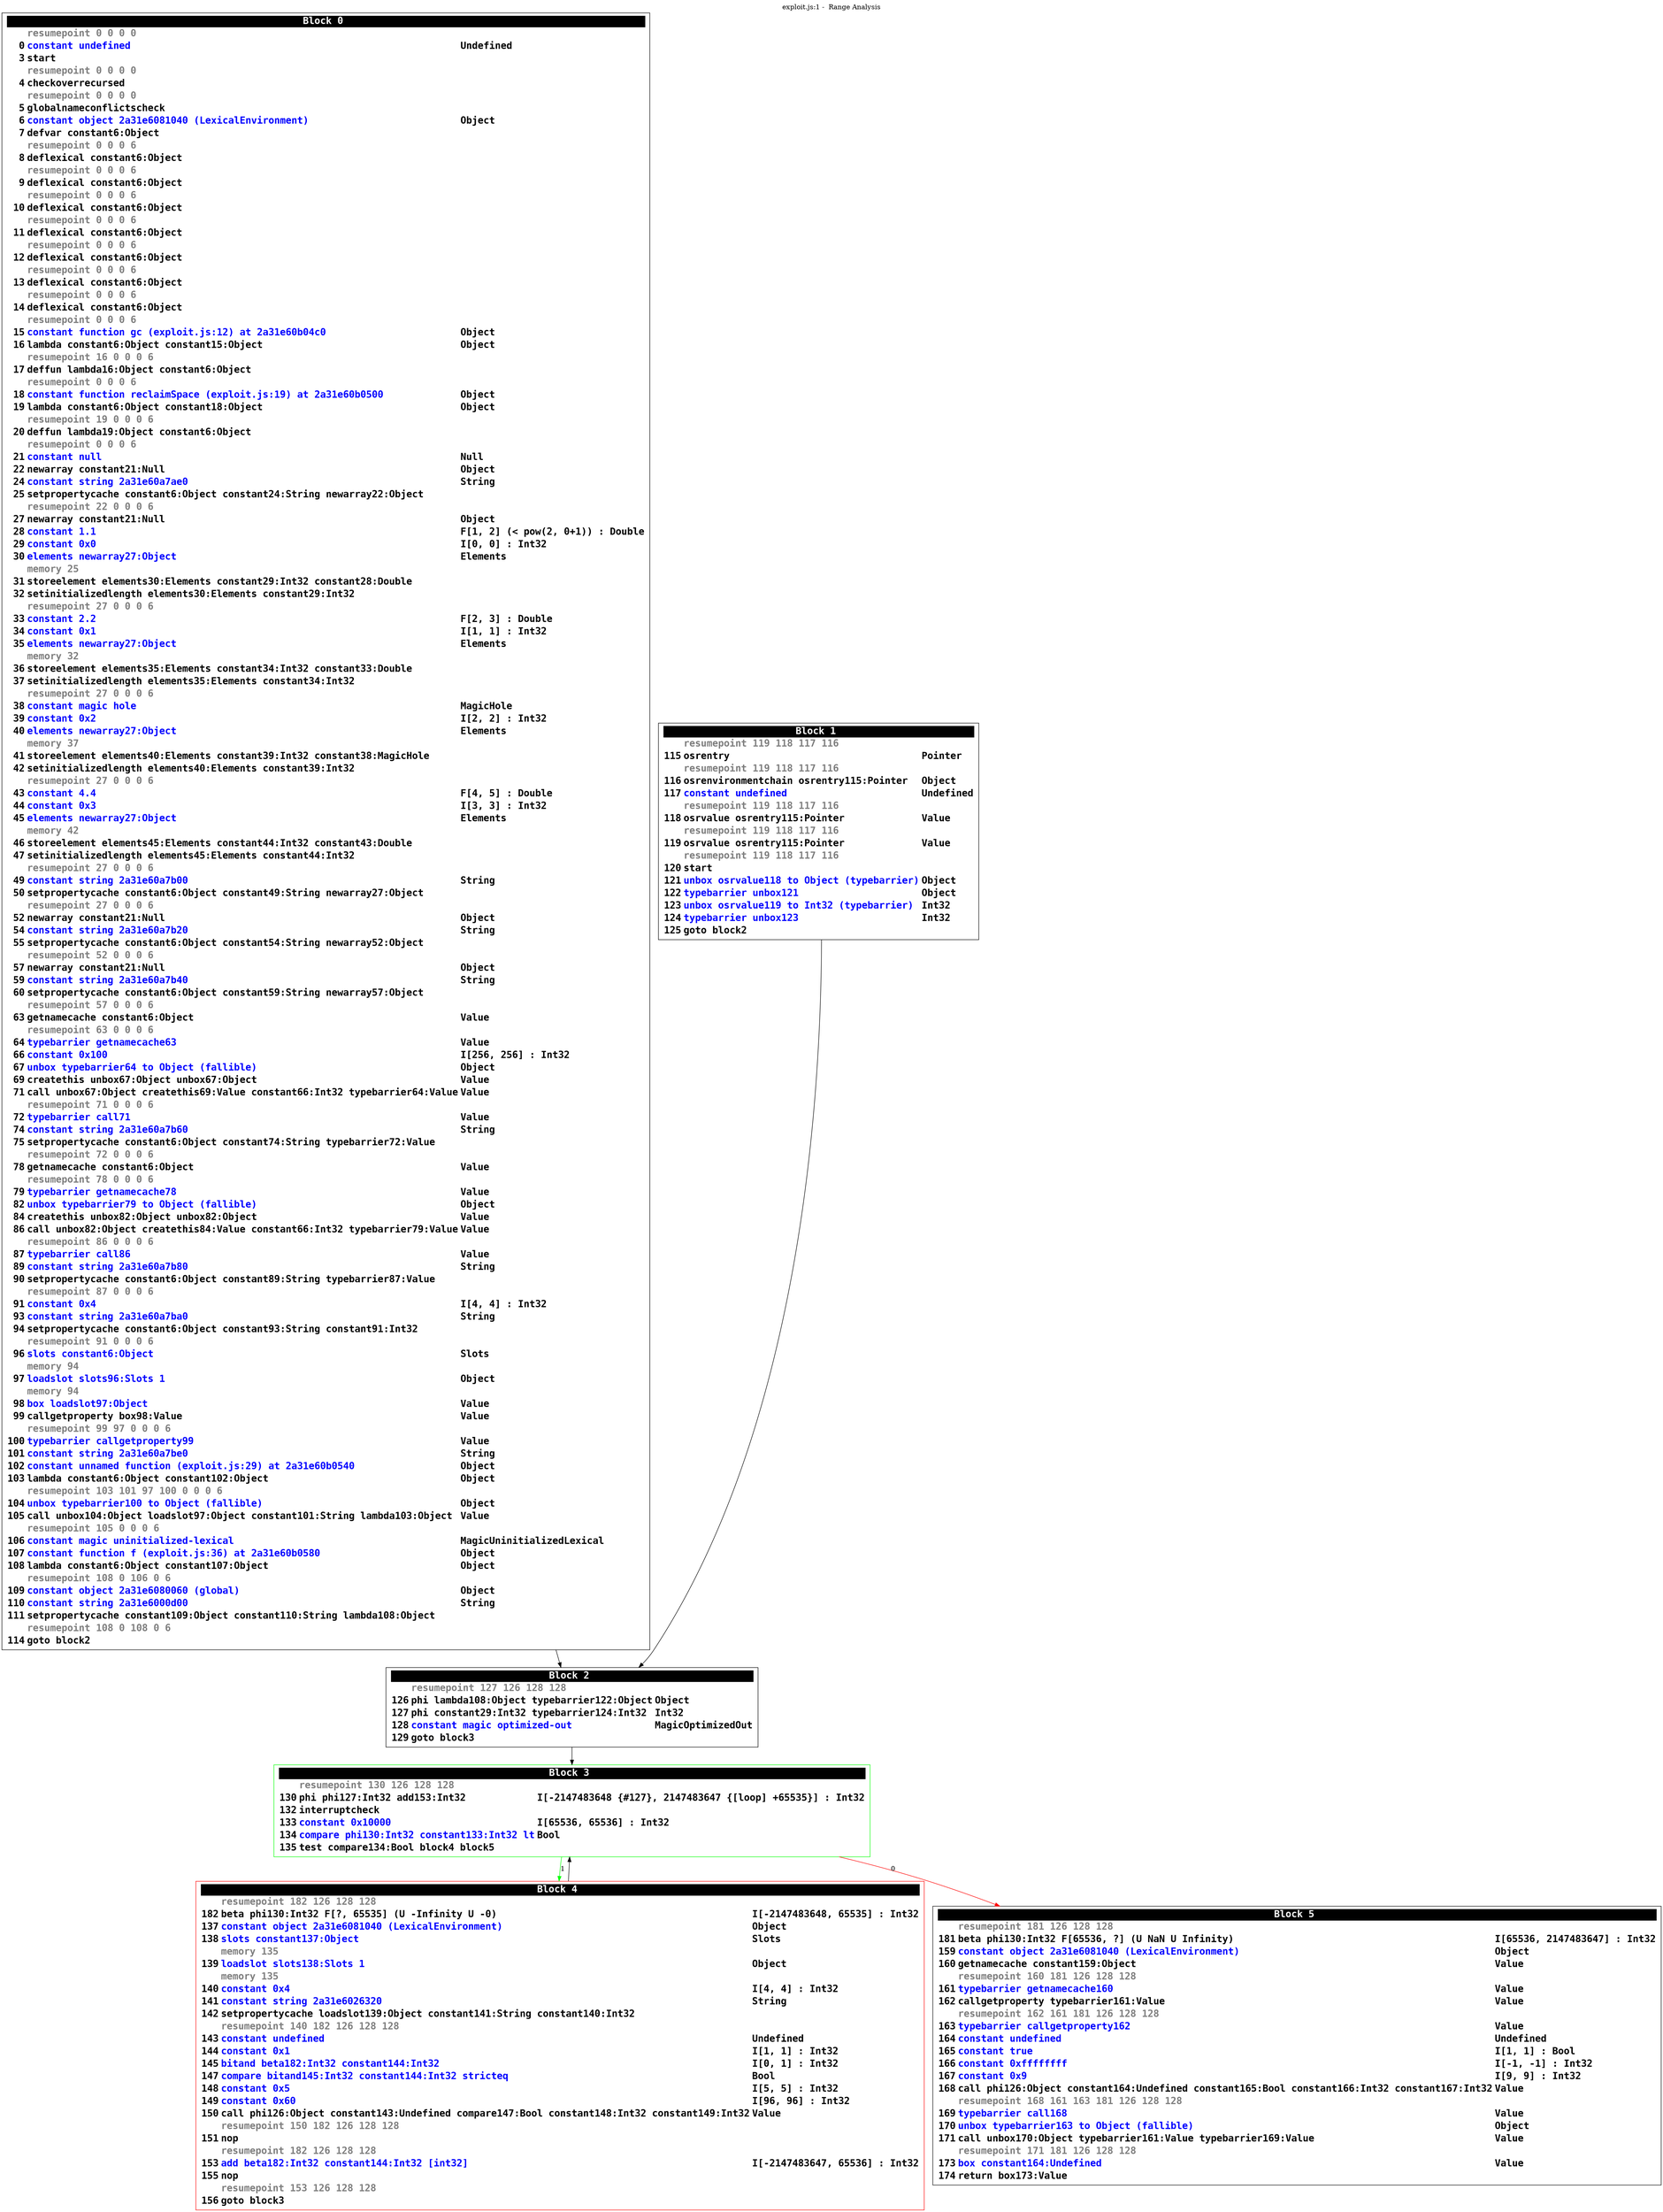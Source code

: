 digraph {
labelloc = t;
labelfontsize = 30;
label = "exploit.js:1 -  Range Analysis";
  rankdir=TB
  splines=true

  "Block0" [ shape=box fontsize=20 fontname="Consolas Bold" label=<<table border="0" cellborder="0" cellpadding="1"><tr><td align="center" bgcolor="black" colspan="3"><font color="white">Block 0 </font></td></tr><tr><td align="left"></td><td align="left"><font color="grey50">resumepoint 0 0 0 0 </font></td><td></td></tr><tr><td align="right" port="i0">0</td><td align="left"><font color="blue">constant undefined</font></td><td align="left">Undefined</td></tr><tr><td align="right" port="i3">3</td><td align="left">start</td></tr><tr><td align="left"></td><td align="left"><font color="grey50">resumepoint 0 0 0 0 </font></td><td></td></tr><tr><td align="right" port="i4">4</td><td align="left">checkoverrecursed</td></tr><tr><td align="left"></td><td align="left"><font color="grey50">resumepoint 0 0 0 0 </font></td><td></td></tr><tr><td align="right" port="i5">5</td><td align="left">globalnameconflictscheck</td></tr><tr><td align="right" port="i6">6</td><td align="left"><font color="blue">constant object 2a31e6081040 (LexicalEnvironment)</font></td><td align="left">Object</td></tr><tr><td align="right" port="i7">7</td><td align="left">defvar constant6:Object</td></tr><tr><td align="left"></td><td align="left"><font color="grey50">resumepoint 0 0 0 6 </font></td><td></td></tr><tr><td align="right" port="i8">8</td><td align="left">deflexical constant6:Object</td></tr><tr><td align="left"></td><td align="left"><font color="grey50">resumepoint 0 0 0 6 </font></td><td></td></tr><tr><td align="right" port="i9">9</td><td align="left">deflexical constant6:Object</td></tr><tr><td align="left"></td><td align="left"><font color="grey50">resumepoint 0 0 0 6 </font></td><td></td></tr><tr><td align="right" port="i10">10</td><td align="left">deflexical constant6:Object</td></tr><tr><td align="left"></td><td align="left"><font color="grey50">resumepoint 0 0 0 6 </font></td><td></td></tr><tr><td align="right" port="i11">11</td><td align="left">deflexical constant6:Object</td></tr><tr><td align="left"></td><td align="left"><font color="grey50">resumepoint 0 0 0 6 </font></td><td></td></tr><tr><td align="right" port="i12">12</td><td align="left">deflexical constant6:Object</td></tr><tr><td align="left"></td><td align="left"><font color="grey50">resumepoint 0 0 0 6 </font></td><td></td></tr><tr><td align="right" port="i13">13</td><td align="left">deflexical constant6:Object</td></tr><tr><td align="left"></td><td align="left"><font color="grey50">resumepoint 0 0 0 6 </font></td><td></td></tr><tr><td align="right" port="i14">14</td><td align="left">deflexical constant6:Object</td></tr><tr><td align="left"></td><td align="left"><font color="grey50">resumepoint 0 0 0 6 </font></td><td></td></tr><tr><td align="right" port="i15">15</td><td align="left"><font color="blue">constant function gc (exploit.js:12) at 2a31e60b04c0</font></td><td align="left">Object</td></tr><tr><td align="right" port="i16">16</td><td align="left">lambda constant6:Object constant15:Object</td><td align="left">Object</td></tr><tr><td align="left"></td><td align="left"><font color="grey50">resumepoint 16 0 0 0 6 </font></td><td></td></tr><tr><td align="right" port="i17">17</td><td align="left">deffun lambda16:Object constant6:Object</td></tr><tr><td align="left"></td><td align="left"><font color="grey50">resumepoint 0 0 0 6 </font></td><td></td></tr><tr><td align="right" port="i18">18</td><td align="left"><font color="blue">constant function reclaimSpace (exploit.js:19) at 2a31e60b0500</font></td><td align="left">Object</td></tr><tr><td align="right" port="i19">19</td><td align="left">lambda constant6:Object constant18:Object</td><td align="left">Object</td></tr><tr><td align="left"></td><td align="left"><font color="grey50">resumepoint 19 0 0 0 6 </font></td><td></td></tr><tr><td align="right" port="i20">20</td><td align="left">deffun lambda19:Object constant6:Object</td></tr><tr><td align="left"></td><td align="left"><font color="grey50">resumepoint 0 0 0 6 </font></td><td></td></tr><tr><td align="right" port="i21">21</td><td align="left"><font color="blue">constant null</font></td><td align="left">Null</td></tr><tr><td align="right" port="i22">22</td><td align="left">newarray constant21:Null</td><td align="left">Object</td></tr><tr><td align="right" port="i24">24</td><td align="left"><font color="blue">constant string 2a31e60a7ae0</font></td><td align="left">String</td></tr><tr><td align="right" port="i25">25</td><td align="left">setpropertycache constant6:Object constant24:String newarray22:Object</td></tr><tr><td align="left"></td><td align="left"><font color="grey50">resumepoint 22 0 0 0 6 </font></td><td></td></tr><tr><td align="right" port="i27">27</td><td align="left">newarray constant21:Null</td><td align="left">Object</td></tr><tr><td align="right" port="i28">28</td><td align="left"><font color="blue">constant 1.1</font></td><td align="left">F[1, 2] (&lt; pow(2, 0+1)) : Double</td></tr><tr><td align="right" port="i29">29</td><td align="left"><font color="blue">constant 0x0</font></td><td align="left">I[0, 0] : Int32</td></tr><tr><td align="right" port="i30">30</td><td align="left"><font color="blue">elements newarray27:Object</font></td><td align="left">Elements</td></tr><tr><td align="left"></td><td align="left"><font color="grey50">memory 25 </font></td><td></td></tr><tr><td align="right" port="i31">31</td><td align="left">storeelement elements30:Elements constant29:Int32 constant28:Double</td></tr><tr><td align="right" port="i32">32</td><td align="left">setinitializedlength elements30:Elements constant29:Int32</td></tr><tr><td align="left"></td><td align="left"><font color="grey50">resumepoint 27 0 0 0 6 </font></td><td></td></tr><tr><td align="right" port="i33">33</td><td align="left"><font color="blue">constant 2.2</font></td><td align="left">F[2, 3] : Double</td></tr><tr><td align="right" port="i34">34</td><td align="left"><font color="blue">constant 0x1</font></td><td align="left">I[1, 1] : Int32</td></tr><tr><td align="right" port="i35">35</td><td align="left"><font color="blue">elements newarray27:Object</font></td><td align="left">Elements</td></tr><tr><td align="left"></td><td align="left"><font color="grey50">memory 32 </font></td><td></td></tr><tr><td align="right" port="i36">36</td><td align="left">storeelement elements35:Elements constant34:Int32 constant33:Double</td></tr><tr><td align="right" port="i37">37</td><td align="left">setinitializedlength elements35:Elements constant34:Int32</td></tr><tr><td align="left"></td><td align="left"><font color="grey50">resumepoint 27 0 0 0 6 </font></td><td></td></tr><tr><td align="right" port="i38">38</td><td align="left"><font color="blue">constant magic hole</font></td><td align="left">MagicHole</td></tr><tr><td align="right" port="i39">39</td><td align="left"><font color="blue">constant 0x2</font></td><td align="left">I[2, 2] : Int32</td></tr><tr><td align="right" port="i40">40</td><td align="left"><font color="blue">elements newarray27:Object</font></td><td align="left">Elements</td></tr><tr><td align="left"></td><td align="left"><font color="grey50">memory 37 </font></td><td></td></tr><tr><td align="right" port="i41">41</td><td align="left">storeelement elements40:Elements constant39:Int32 constant38:MagicHole</td></tr><tr><td align="right" port="i42">42</td><td align="left">setinitializedlength elements40:Elements constant39:Int32</td></tr><tr><td align="left"></td><td align="left"><font color="grey50">resumepoint 27 0 0 0 6 </font></td><td></td></tr><tr><td align="right" port="i43">43</td><td align="left"><font color="blue">constant 4.4</font></td><td align="left">F[4, 5] : Double</td></tr><tr><td align="right" port="i44">44</td><td align="left"><font color="blue">constant 0x3</font></td><td align="left">I[3, 3] : Int32</td></tr><tr><td align="right" port="i45">45</td><td align="left"><font color="blue">elements newarray27:Object</font></td><td align="left">Elements</td></tr><tr><td align="left"></td><td align="left"><font color="grey50">memory 42 </font></td><td></td></tr><tr><td align="right" port="i46">46</td><td align="left">storeelement elements45:Elements constant44:Int32 constant43:Double</td></tr><tr><td align="right" port="i47">47</td><td align="left">setinitializedlength elements45:Elements constant44:Int32</td></tr><tr><td align="left"></td><td align="left"><font color="grey50">resumepoint 27 0 0 0 6 </font></td><td></td></tr><tr><td align="right" port="i49">49</td><td align="left"><font color="blue">constant string 2a31e60a7b00</font></td><td align="left">String</td></tr><tr><td align="right" port="i50">50</td><td align="left">setpropertycache constant6:Object constant49:String newarray27:Object</td></tr><tr><td align="left"></td><td align="left"><font color="grey50">resumepoint 27 0 0 0 6 </font></td><td></td></tr><tr><td align="right" port="i52">52</td><td align="left">newarray constant21:Null</td><td align="left">Object</td></tr><tr><td align="right" port="i54">54</td><td align="left"><font color="blue">constant string 2a31e60a7b20</font></td><td align="left">String</td></tr><tr><td align="right" port="i55">55</td><td align="left">setpropertycache constant6:Object constant54:String newarray52:Object</td></tr><tr><td align="left"></td><td align="left"><font color="grey50">resumepoint 52 0 0 0 6 </font></td><td></td></tr><tr><td align="right" port="i57">57</td><td align="left">newarray constant21:Null</td><td align="left">Object</td></tr><tr><td align="right" port="i59">59</td><td align="left"><font color="blue">constant string 2a31e60a7b40</font></td><td align="left">String</td></tr><tr><td align="right" port="i60">60</td><td align="left">setpropertycache constant6:Object constant59:String newarray57:Object</td></tr><tr><td align="left"></td><td align="left"><font color="grey50">resumepoint 57 0 0 0 6 </font></td><td></td></tr><tr><td align="right" port="i63">63</td><td align="left">getnamecache constant6:Object</td><td align="left">Value</td></tr><tr><td align="left"></td><td align="left"><font color="grey50">resumepoint 63 0 0 0 6 </font></td><td></td></tr><tr><td align="right" port="i64">64</td><td align="left"><font color="blue">typebarrier getnamecache63</font></td><td align="left">Value</td></tr><tr><td align="right" port="i66">66</td><td align="left"><font color="blue">constant 0x100</font></td><td align="left">I[256, 256] : Int32</td></tr><tr><td align="right" port="i67">67</td><td align="left"><font color="blue">unbox typebarrier64 to Object (fallible)</font></td><td align="left">Object</td></tr><tr><td align="right" port="i69">69</td><td align="left">createthis unbox67:Object unbox67:Object</td><td align="left">Value</td></tr><tr><td align="right" port="i71">71</td><td align="left">call unbox67:Object createthis69:Value constant66:Int32 typebarrier64:Value</td><td align="left">Value</td></tr><tr><td align="left"></td><td align="left"><font color="grey50">resumepoint 71 0 0 0 6 </font></td><td></td></tr><tr><td align="right" port="i72">72</td><td align="left"><font color="blue">typebarrier call71</font></td><td align="left">Value</td></tr><tr><td align="right" port="i74">74</td><td align="left"><font color="blue">constant string 2a31e60a7b60</font></td><td align="left">String</td></tr><tr><td align="right" port="i75">75</td><td align="left">setpropertycache constant6:Object constant74:String typebarrier72:Value</td></tr><tr><td align="left"></td><td align="left"><font color="grey50">resumepoint 72 0 0 0 6 </font></td><td></td></tr><tr><td align="right" port="i78">78</td><td align="left">getnamecache constant6:Object</td><td align="left">Value</td></tr><tr><td align="left"></td><td align="left"><font color="grey50">resumepoint 78 0 0 0 6 </font></td><td></td></tr><tr><td align="right" port="i79">79</td><td align="left"><font color="blue">typebarrier getnamecache78</font></td><td align="left">Value</td></tr><tr><td align="right" port="i82">82</td><td align="left"><font color="blue">unbox typebarrier79 to Object (fallible)</font></td><td align="left">Object</td></tr><tr><td align="right" port="i84">84</td><td align="left">createthis unbox82:Object unbox82:Object</td><td align="left">Value</td></tr><tr><td align="right" port="i86">86</td><td align="left">call unbox82:Object createthis84:Value constant66:Int32 typebarrier79:Value</td><td align="left">Value</td></tr><tr><td align="left"></td><td align="left"><font color="grey50">resumepoint 86 0 0 0 6 </font></td><td></td></tr><tr><td align="right" port="i87">87</td><td align="left"><font color="blue">typebarrier call86</font></td><td align="left">Value</td></tr><tr><td align="right" port="i89">89</td><td align="left"><font color="blue">constant string 2a31e60a7b80</font></td><td align="left">String</td></tr><tr><td align="right" port="i90">90</td><td align="left">setpropertycache constant6:Object constant89:String typebarrier87:Value</td></tr><tr><td align="left"></td><td align="left"><font color="grey50">resumepoint 87 0 0 0 6 </font></td><td></td></tr><tr><td align="right" port="i91">91</td><td align="left"><font color="blue">constant 0x4</font></td><td align="left">I[4, 4] : Int32</td></tr><tr><td align="right" port="i93">93</td><td align="left"><font color="blue">constant string 2a31e60a7ba0</font></td><td align="left">String</td></tr><tr><td align="right" port="i94">94</td><td align="left">setpropertycache constant6:Object constant93:String constant91:Int32</td></tr><tr><td align="left"></td><td align="left"><font color="grey50">resumepoint 91 0 0 0 6 </font></td><td></td></tr><tr><td align="right" port="i96">96</td><td align="left"><font color="blue">slots constant6:Object</font></td><td align="left">Slots</td></tr><tr><td align="left"></td><td align="left"><font color="grey50">memory 94 </font></td><td></td></tr><tr><td align="right" port="i97">97</td><td align="left"><font color="blue">loadslot slots96:Slots 1</font></td><td align="left">Object</td></tr><tr><td align="left"></td><td align="left"><font color="grey50">memory 94 </font></td><td></td></tr><tr><td align="right" port="i98">98</td><td align="left"><font color="blue">box loadslot97:Object</font></td><td align="left">Value</td></tr><tr><td align="right" port="i99">99</td><td align="left">callgetproperty box98:Value</td><td align="left">Value</td></tr><tr><td align="left"></td><td align="left"><font color="grey50">resumepoint 99 97 0 0 0 6 </font></td><td></td></tr><tr><td align="right" port="i100">100</td><td align="left"><font color="blue">typebarrier callgetproperty99</font></td><td align="left">Value</td></tr><tr><td align="right" port="i101">101</td><td align="left"><font color="blue">constant string 2a31e60a7be0</font></td><td align="left">String</td></tr><tr><td align="right" port="i102">102</td><td align="left"><font color="blue">constant unnamed function (exploit.js:29) at 2a31e60b0540</font></td><td align="left">Object</td></tr><tr><td align="right" port="i103">103</td><td align="left">lambda constant6:Object constant102:Object</td><td align="left">Object</td></tr><tr><td align="left"></td><td align="left"><font color="grey50">resumepoint 103 101 97 100 0 0 0 6 </font></td><td></td></tr><tr><td align="right" port="i104">104</td><td align="left"><font color="blue">unbox typebarrier100 to Object (fallible)</font></td><td align="left">Object</td></tr><tr><td align="right" port="i105">105</td><td align="left">call unbox104:Object loadslot97:Object constant101:String lambda103:Object</td><td align="left">Value</td></tr><tr><td align="left"></td><td align="left"><font color="grey50">resumepoint 105 0 0 0 6 </font></td><td></td></tr><tr><td align="right" port="i106">106</td><td align="left"><font color="blue">constant magic uninitialized-lexical</font></td><td align="left">MagicUninitializedLexical</td></tr><tr><td align="right" port="i107">107</td><td align="left"><font color="blue">constant function f (exploit.js:36) at 2a31e60b0580</font></td><td align="left">Object</td></tr><tr><td align="right" port="i108">108</td><td align="left">lambda constant6:Object constant107:Object</td><td align="left">Object</td></tr><tr><td align="left"></td><td align="left"><font color="grey50">resumepoint 108 0 106 0 6 </font></td><td></td></tr><tr><td align="right" port="i109">109</td><td align="left"><font color="blue">constant object 2a31e6080060 (global)</font></td><td align="left">Object</td></tr><tr><td align="right" port="i110">110</td><td align="left"><font color="blue">constant string 2a31e6000d00</font></td><td align="left">String</td></tr><tr><td align="right" port="i111">111</td><td align="left">setpropertycache constant109:Object constant110:String lambda108:Object</td></tr><tr><td align="left"></td><td align="left"><font color="grey50">resumepoint 108 0 108 0 6 </font></td><td></td></tr><tr><td align="right" port="i114">114</td><td align="left">goto block2</td></tr></table>> ] ;
  "Block1" [ shape=box fontsize=20 fontname="Consolas Bold" label=<<table border="0" cellborder="0" cellpadding="1"><tr><td align="center" bgcolor="black" colspan="3"><font color="white">Block 1 </font></td></tr><tr><td align="left"></td><td align="left"><font color="grey50">resumepoint 119 118 117 116 </font></td><td></td></tr><tr><td align="right" port="i115">115</td><td align="left">osrentry</td><td align="left">Pointer</td></tr><tr><td align="left"></td><td align="left"><font color="grey50">resumepoint 119 118 117 116 </font></td><td></td></tr><tr><td align="right" port="i116">116</td><td align="left">osrenvironmentchain osrentry115:Pointer</td><td align="left">Object</td></tr><tr><td align="right" port="i117">117</td><td align="left"><font color="blue">constant undefined</font></td><td align="left">Undefined</td></tr><tr><td align="left"></td><td align="left"><font color="grey50">resumepoint 119 118 117 116 </font></td><td></td></tr><tr><td align="right" port="i118">118</td><td align="left">osrvalue osrentry115:Pointer</td><td align="left">Value</td></tr><tr><td align="left"></td><td align="left"><font color="grey50">resumepoint 119 118 117 116 </font></td><td></td></tr><tr><td align="right" port="i119">119</td><td align="left">osrvalue osrentry115:Pointer</td><td align="left">Value</td></tr><tr><td align="left"></td><td align="left"><font color="grey50">resumepoint 119 118 117 116 </font></td><td></td></tr><tr><td align="right" port="i120">120</td><td align="left">start</td></tr><tr><td align="right" port="i121">121</td><td align="left"><font color="blue">unbox osrvalue118 to Object (typebarrier)</font></td><td align="left">Object</td></tr><tr><td align="right" port="i122">122</td><td align="left"><font color="blue">typebarrier unbox121</font></td><td align="left">Object</td></tr><tr><td align="right" port="i123">123</td><td align="left"><font color="blue">unbox osrvalue119 to Int32 (typebarrier)</font></td><td align="left">Int32</td></tr><tr><td align="right" port="i124">124</td><td align="left"><font color="blue">typebarrier unbox123</font></td><td align="left">Int32</td></tr><tr><td align="right" port="i125">125</td><td align="left">goto block2</td></tr></table>> ] ;
  "Block2" [ shape=box fontsize=20 fontname="Consolas Bold" label=<<table border="0" cellborder="0" cellpadding="1"><tr><td align="center" bgcolor="black" colspan="3"><font color="white">Block 2 </font></td></tr><tr><td align="left"></td><td align="left"><font color="grey50">resumepoint 127 126 128 128 </font></td><td></td></tr><tr><td align="right" port="i126">126</td><td align="left">phi lambda108:Object typebarrier122:Object</td><td align="left">Object</td></tr><tr><td align="right" port="i127">127</td><td align="left">phi constant29:Int32 typebarrier124:Int32</td><td align="left">Int32</td></tr><tr><td align="right" port="i128">128</td><td align="left"><font color="blue">constant magic optimized-out</font></td><td align="left">MagicOptimizedOut</td></tr><tr><td align="right" port="i129">129</td><td align="left">goto block3</td></tr></table>> ] ;
  "Block3" [ color=green shape=box fontsize=20 fontname="Consolas Bold" label=<<table border="0" cellborder="0" cellpadding="1"><tr><td align="center" bgcolor="black" colspan="3"><font color="white">Block 3 </font></td></tr><tr><td align="left"></td><td align="left"><font color="grey50">resumepoint 130 126 128 128 </font></td><td></td></tr><tr><td align="right" port="i130">130</td><td align="left">phi phi127:Int32 add153:Int32</td><td align="left">I[-2147483648 {#127}, 2147483647 {[loop] +65535}] : Int32</td></tr><tr><td align="right" port="i132">132</td><td align="left">interruptcheck</td></tr><tr><td align="right" port="i133">133</td><td align="left"><font color="blue">constant 0x10000</font></td><td align="left">I[65536, 65536] : Int32</td></tr><tr><td align="right" port="i134">134</td><td align="left"><font color="blue">compare phi130:Int32 constant133:Int32 lt</font></td><td align="left">Bool</td></tr><tr><td align="right" port="i135">135</td><td align="left">test compare134:Bool block4 block5</td></tr></table>> ] ;
  "Block4" [ color=red shape=box fontsize=20 fontname="Consolas Bold" label=<<table border="0" cellborder="0" cellpadding="1"><tr><td align="center" bgcolor="black" colspan="3"><font color="white">Block 4 </font></td></tr><tr><td align="left"></td><td align="left"><font color="grey50">resumepoint 182 126 128 128 </font></td><td></td></tr><tr><td align="right" port="i182">182</td><td align="left">beta phi130:Int32 F[?, 65535] (U -Infinity U -0)</td><td align="left">I[-2147483648, 65535] : Int32</td></tr><tr><td align="right" port="i137">137</td><td align="left"><font color="blue">constant object 2a31e6081040 (LexicalEnvironment)</font></td><td align="left">Object</td></tr><tr><td align="right" port="i138">138</td><td align="left"><font color="blue">slots constant137:Object</font></td><td align="left">Slots</td></tr><tr><td align="left"></td><td align="left"><font color="grey50">memory 135 </font></td><td></td></tr><tr><td align="right" port="i139">139</td><td align="left"><font color="blue">loadslot slots138:Slots 1</font></td><td align="left">Object</td></tr><tr><td align="left"></td><td align="left"><font color="grey50">memory 135 </font></td><td></td></tr><tr><td align="right" port="i140">140</td><td align="left"><font color="blue">constant 0x4</font></td><td align="left">I[4, 4] : Int32</td></tr><tr><td align="right" port="i141">141</td><td align="left"><font color="blue">constant string 2a31e6026320</font></td><td align="left">String</td></tr><tr><td align="right" port="i142">142</td><td align="left">setpropertycache loadslot139:Object constant141:String constant140:Int32</td></tr><tr><td align="left"></td><td align="left"><font color="grey50">resumepoint 140 182 126 128 128 </font></td><td></td></tr><tr><td align="right" port="i143">143</td><td align="left"><font color="blue">constant undefined</font></td><td align="left">Undefined</td></tr><tr><td align="right" port="i144">144</td><td align="left"><font color="blue">constant 0x1</font></td><td align="left">I[1, 1] : Int32</td></tr><tr><td align="right" port="i145">145</td><td align="left"><font color="blue">bitand beta182:Int32 constant144:Int32</font></td><td align="left">I[0, 1] : Int32</td></tr><tr><td align="right" port="i147">147</td><td align="left"><font color="blue">compare bitand145:Int32 constant144:Int32 stricteq</font></td><td align="left">Bool</td></tr><tr><td align="right" port="i148">148</td><td align="left"><font color="blue">constant 0x5</font></td><td align="left">I[5, 5] : Int32</td></tr><tr><td align="right" port="i149">149</td><td align="left"><font color="blue">constant 0x60</font></td><td align="left">I[96, 96] : Int32</td></tr><tr><td align="right" port="i150">150</td><td align="left">call phi126:Object constant143:Undefined compare147:Bool constant148:Int32 constant149:Int32</td><td align="left">Value</td></tr><tr><td align="left"></td><td align="left"><font color="grey50">resumepoint 150 182 126 128 128 </font></td><td></td></tr><tr><td align="right" port="i151">151</td><td align="left">nop</td></tr><tr><td align="left"></td><td align="left"><font color="grey50">resumepoint 182 126 128 128 </font></td><td></td></tr><tr><td align="right" port="i153">153</td><td align="left"><font color="blue">add beta182:Int32 constant144:Int32 [int32]</font></td><td align="left">I[-2147483647, 65536] : Int32</td></tr><tr><td align="right" port="i155">155</td><td align="left">nop</td></tr><tr><td align="left"></td><td align="left"><font color="grey50">resumepoint 153 126 128 128 </font></td><td></td></tr><tr><td align="right" port="i156">156</td><td align="left">goto block3</td></tr></table>> ] ;
  "Block5" [ shape=box fontsize=20 fontname="Consolas Bold" label=<<table border="0" cellborder="0" cellpadding="1"><tr><td align="center" bgcolor="black" colspan="3"><font color="white">Block 5 </font></td></tr><tr><td align="left"></td><td align="left"><font color="grey50">resumepoint 181 126 128 128 </font></td><td></td></tr><tr><td align="right" port="i181">181</td><td align="left">beta phi130:Int32 F[65536, ?] (U NaN U Infinity)</td><td align="left">I[65536, 2147483647] : Int32</td></tr><tr><td align="right" port="i159">159</td><td align="left"><font color="blue">constant object 2a31e6081040 (LexicalEnvironment)</font></td><td align="left">Object</td></tr><tr><td align="right" port="i160">160</td><td align="left">getnamecache constant159:Object</td><td align="left">Value</td></tr><tr><td align="left"></td><td align="left"><font color="grey50">resumepoint 160 181 126 128 128 </font></td><td></td></tr><tr><td align="right" port="i161">161</td><td align="left"><font color="blue">typebarrier getnamecache160</font></td><td align="left">Value</td></tr><tr><td align="right" port="i162">162</td><td align="left">callgetproperty typebarrier161:Value</td><td align="left">Value</td></tr><tr><td align="left"></td><td align="left"><font color="grey50">resumepoint 162 161 181 126 128 128 </font></td><td></td></tr><tr><td align="right" port="i163">163</td><td align="left"><font color="blue">typebarrier callgetproperty162</font></td><td align="left">Value</td></tr><tr><td align="right" port="i164">164</td><td align="left"><font color="blue">constant undefined</font></td><td align="left">Undefined</td></tr><tr><td align="right" port="i165">165</td><td align="left"><font color="blue">constant true</font></td><td align="left">I[1, 1] : Bool</td></tr><tr><td align="right" port="i166">166</td><td align="left"><font color="blue">constant 0xffffffff</font></td><td align="left">I[-1, -1] : Int32</td></tr><tr><td align="right" port="i167">167</td><td align="left"><font color="blue">constant 0x9</font></td><td align="left">I[9, 9] : Int32</td></tr><tr><td align="right" port="i168">168</td><td align="left">call phi126:Object constant164:Undefined constant165:Bool constant166:Int32 constant167:Int32</td><td align="left">Value</td></tr><tr><td align="left"></td><td align="left"><font color="grey50">resumepoint 168 161 163 181 126 128 128 </font></td><td></td></tr><tr><td align="right" port="i169">169</td><td align="left"><font color="blue">typebarrier call168</font></td><td align="left">Value</td></tr><tr><td align="right" port="i170">170</td><td align="left"><font color="blue">unbox typebarrier163 to Object (fallible)</font></td><td align="left">Object</td></tr><tr><td align="right" port="i171">171</td><td align="left">call unbox170:Object typebarrier161:Value typebarrier169:Value</td><td align="left">Value</td></tr><tr><td align="left"></td><td align="left"><font color="grey50">resumepoint 171 181 126 128 128 </font></td><td></td></tr><tr><td align="right" port="i173">173</td><td align="left"><font color="blue">box constant164:Undefined</font></td><td align="left">Value</td></tr><tr><td align="right" port="i174">174</td><td align="left">return box173:Value</td></tr></table>> ] ;

  "Block0" -> "Block2" ;
  "Block1" -> "Block2" ;
  "Block2" -> "Block3" ;
  "Block3" -> "Block4" [ color=green label=1 ] ;
  "Block3" -> "Block5" [ color=red label=0 ] ;
  "Block4" -> "Block3" ;
}
